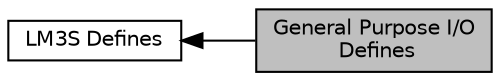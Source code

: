digraph "General Purpose I/O Defines"
{
  edge [fontname="Helvetica",fontsize="10",labelfontname="Helvetica",labelfontsize="10"];
  node [fontname="Helvetica",fontsize="10",shape=record];
  rankdir=LR;
  Node1 [label="LM3S Defines",height=0.2,width=0.4,color="black", fillcolor="white", style="filled",URL="$group__LM3Sxx__defines.html",tooltip="Defined Constants and Types for the LM3S series. "];
  Node0 [label="General Purpose I/O\l Defines",height=0.2,width=0.4,color="black", fillcolor="grey75", style="filled", fontcolor="black"];
  Node1->Node0 [shape=plaintext, dir="back", style="solid"];
}
